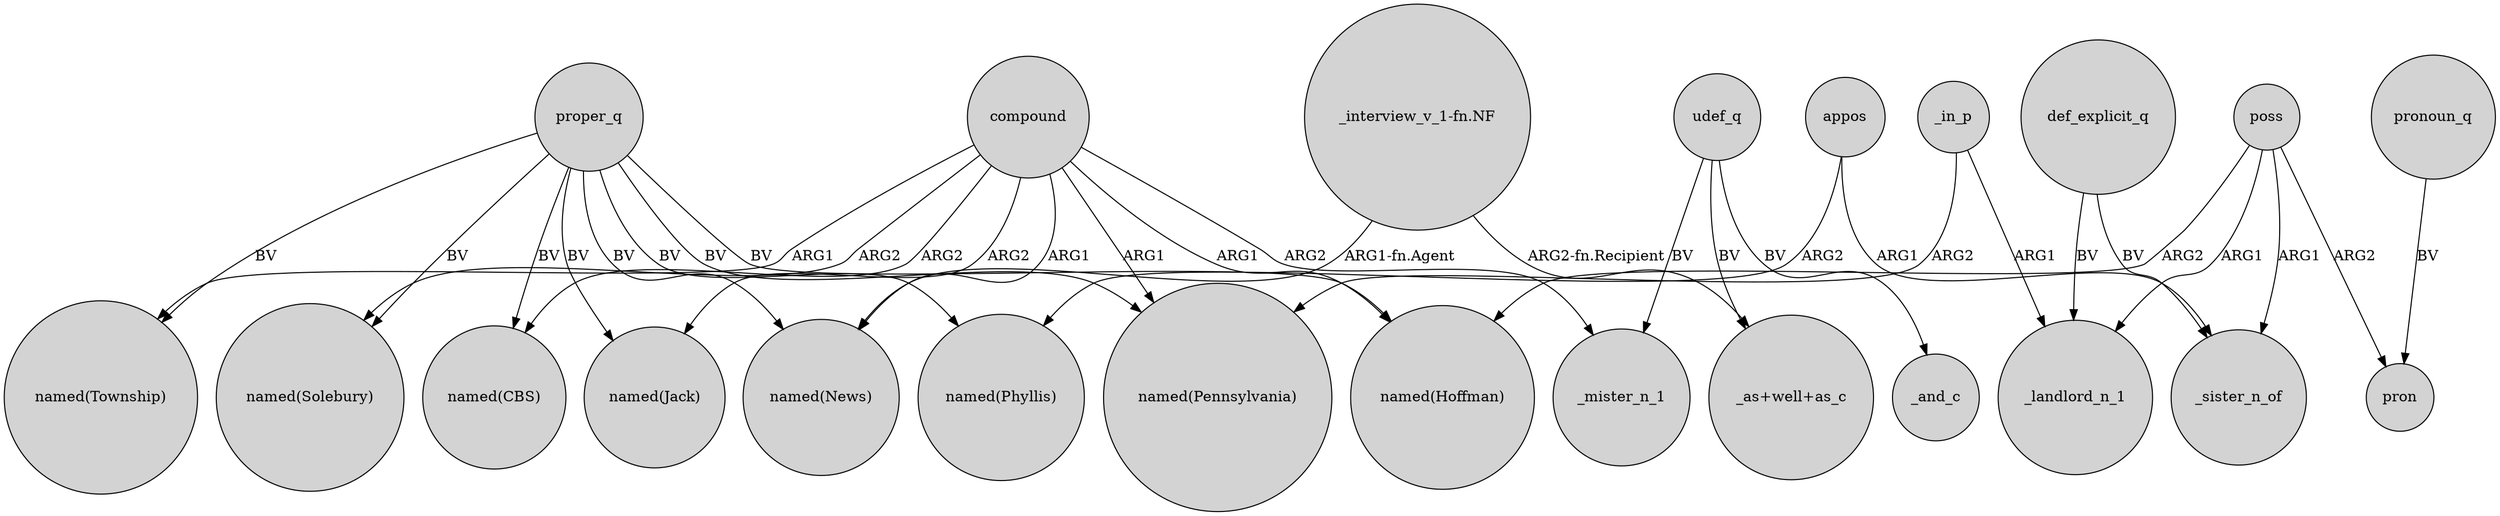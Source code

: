 digraph {
	node [shape=circle style=filled]
	compound -> "named(News)" [label=ARG1]
	udef_q -> "_as+well+as_c" [label=BV]
	poss -> pron [label=ARG2]
	compound -> "named(Solebury)" [label=ARG2]
	proper_q -> "named(CBS)" [label=BV]
	compound -> _mister_n_1 [label=ARG2]
	udef_q -> _mister_n_1 [label=BV]
	proper_q -> "named(Phyllis)" [label=BV]
	proper_q -> "named(Solebury)" [label=BV]
	appos -> "named(Phyllis)" [label=ARG2]
	def_explicit_q -> _landlord_n_1 [label=BV]
	"_interview_v_1-fn.NF" -> "named(News)" [label="ARG1-fn.Agent"]
	proper_q -> "named(News)" [label=BV]
	_in_p -> "named(Pennsylvania)" [label=ARG2]
	compound -> "named(Jack)" [label=ARG2]
	pronoun_q -> pron [label=BV]
	compound -> "named(CBS)" [label=ARG2]
	proper_q -> "named(Township)" [label=BV]
	poss -> _landlord_n_1 [label=ARG1]
	proper_q -> "named(Jack)" [label=BV]
	poss -> _sister_n_of [label=ARG1]
	compound -> "named(Hoffman)" [label=ARG1]
	poss -> "named(Hoffman)" [label=ARG2]
	proper_q -> "named(Pennsylvania)" [label=BV]
	"_interview_v_1-fn.NF" -> "_as+well+as_c" [label="ARG2-fn.Recipient"]
	compound -> "named(Pennsylvania)" [label=ARG1]
	appos -> _sister_n_of [label=ARG1]
	udef_q -> _and_c [label=BV]
	def_explicit_q -> _sister_n_of [label=BV]
	_in_p -> _landlord_n_1 [label=ARG1]
	proper_q -> "named(Hoffman)" [label=BV]
	compound -> "named(Township)" [label=ARG1]
}

